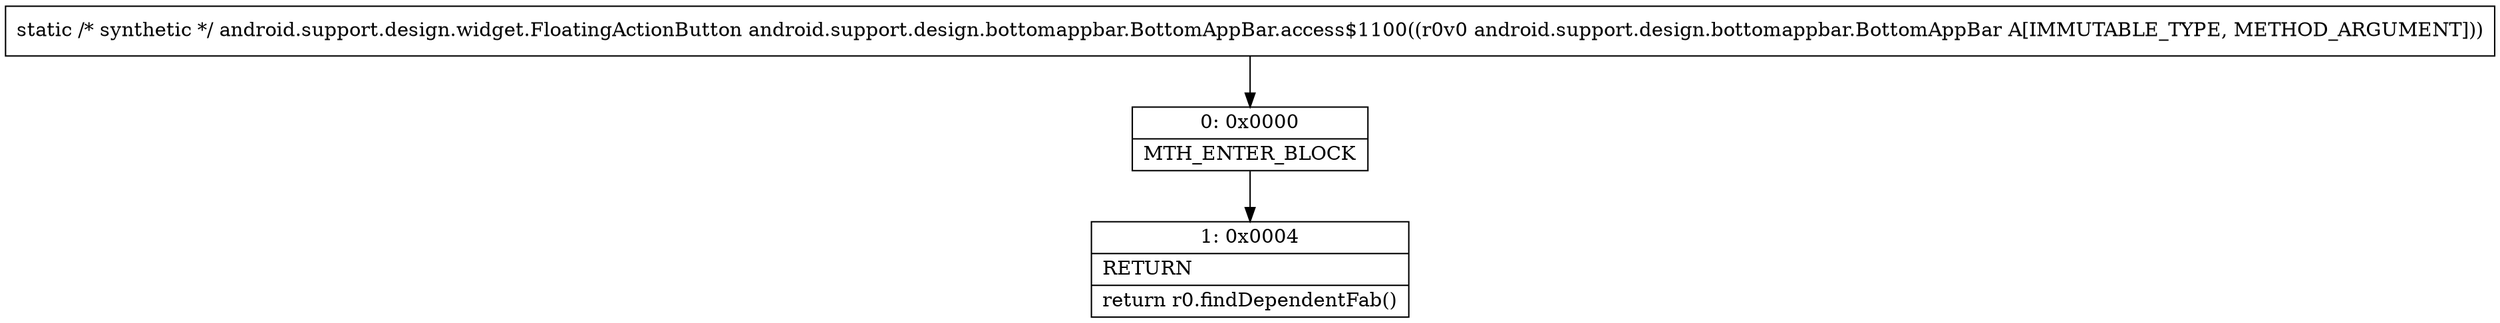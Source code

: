 digraph "CFG forandroid.support.design.bottomappbar.BottomAppBar.access$1100(Landroid\/support\/design\/bottomappbar\/BottomAppBar;)Landroid\/support\/design\/widget\/FloatingActionButton;" {
Node_0 [shape=record,label="{0\:\ 0x0000|MTH_ENTER_BLOCK\l}"];
Node_1 [shape=record,label="{1\:\ 0x0004|RETURN\l|return r0.findDependentFab()\l}"];
MethodNode[shape=record,label="{static \/* synthetic *\/ android.support.design.widget.FloatingActionButton android.support.design.bottomappbar.BottomAppBar.access$1100((r0v0 android.support.design.bottomappbar.BottomAppBar A[IMMUTABLE_TYPE, METHOD_ARGUMENT])) }"];
MethodNode -> Node_0;
Node_0 -> Node_1;
}

